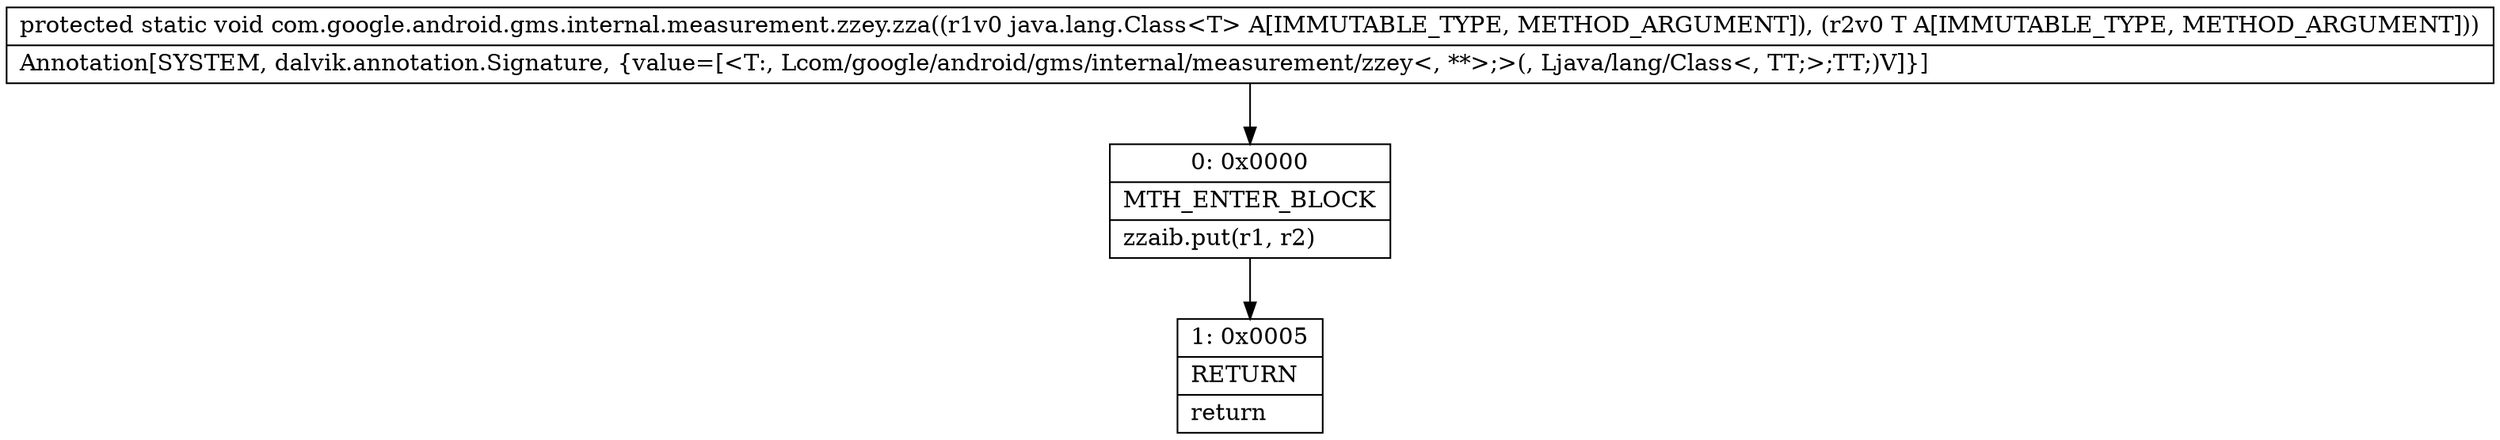 digraph "CFG forcom.google.android.gms.internal.measurement.zzey.zza(Ljava\/lang\/Class;Lcom\/google\/android\/gms\/internal\/measurement\/zzey;)V" {
Node_0 [shape=record,label="{0\:\ 0x0000|MTH_ENTER_BLOCK\l|zzaib.put(r1, r2)\l}"];
Node_1 [shape=record,label="{1\:\ 0x0005|RETURN\l|return\l}"];
MethodNode[shape=record,label="{protected static void com.google.android.gms.internal.measurement.zzey.zza((r1v0 java.lang.Class\<T\> A[IMMUTABLE_TYPE, METHOD_ARGUMENT]), (r2v0 T A[IMMUTABLE_TYPE, METHOD_ARGUMENT]))  | Annotation[SYSTEM, dalvik.annotation.Signature, \{value=[\<T:, Lcom\/google\/android\/gms\/internal\/measurement\/zzey\<, **\>;\>(, Ljava\/lang\/Class\<, TT;\>;TT;)V]\}]\l}"];
MethodNode -> Node_0;
Node_0 -> Node_1;
}

